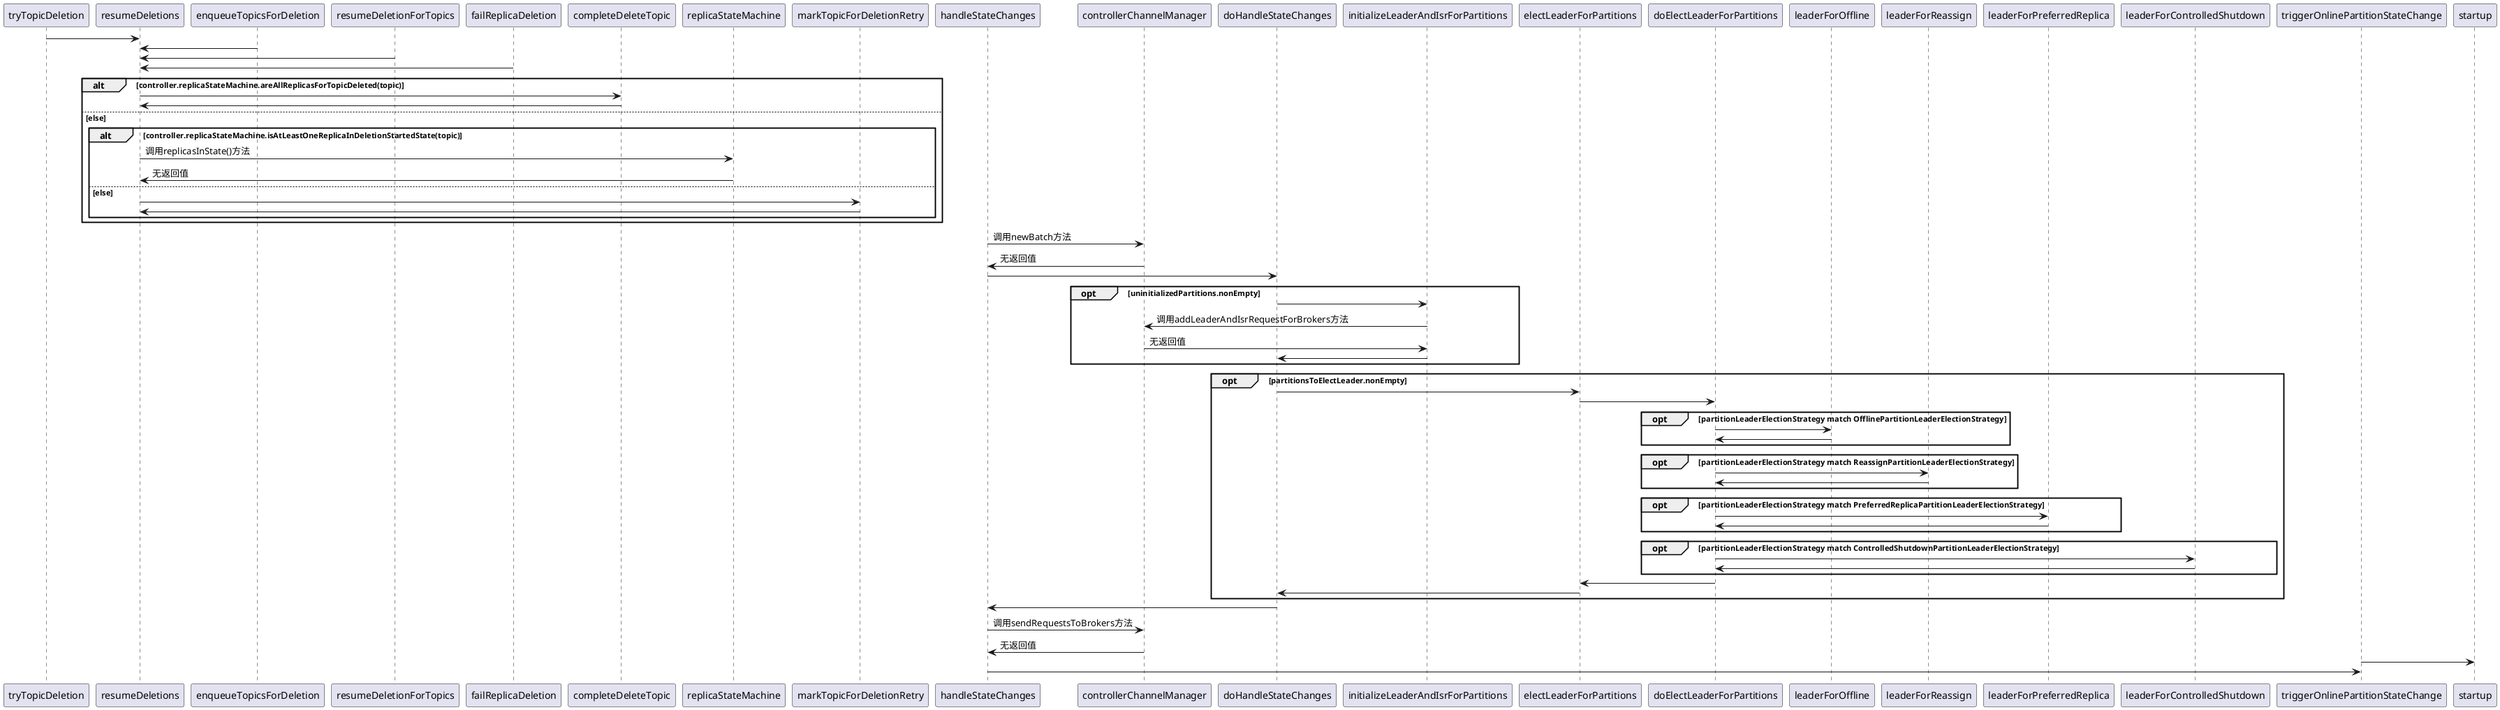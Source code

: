 @startuml
' actor Actor
' autonumber
' startup()-> initializePartitionState(): 调用updateAssignedReplicasForPartition()方法
' initializePartitionState()-> startup():获取partitionReplicaAssignment变量

' startup()-> triggerOnlinePartitionStateChange()
' triggerOnlinePartitionStateChange()-> handleStateChanges() 

' handleStateChanges()-> controllerChannelManager: 调用newBatch()方法
' controllerChannelManager-> handleStateChanges():无返回值

' handleStateChanges()-> doHandleStateChanges()

' doHandleStateChanges()-> initializeLeaderAndIsrForPartitions()
' initializeLeaderAndIsrForPartitions()-> controllerChannelManager: 调用addLeaderAndIsrRequestForBrokers()方法
' controllerChannelManager-> initializeLeaderAndIsrForPartitions(): 无返回值
' initializeLeaderAndIsrForPartitions()-> doHandleStateChanges()

' doHandleStateChanges()-> electLeaderForPartitions()
' electLeaderForPartitions()-> doElectLeaderForPartitions()

' doElectLeaderForPartitions()-> leaderForOffline()
' leaderForOffline()-> doElectLeaderForPartitions()
' doElectLeaderForPartitions()-> leaderForReassign()
' leaderForReassign()-> doElectLeaderForPartitions()
' doElectLeaderForPartitions()-> leaderForPreferredReplica() 
' leaderForPreferredReplica()-> doElectLeaderForPartitions()
' doElectLeaderForPartitions()-> leaderForControlledShutdown()
' leaderForControlledShutdown()-> doElectLeaderForPartitions() 

' doElectLeaderForPartitions()-> electLeaderForPartitions() 
' electLeaderForPartitions()-> doHandleStateChanges()

' dohandleStateChanges()-> HandleStateChanges()

' handleStateChanges()-> controllerChannelManager: 调用sendRequestsToBrokers()方法
' controllerChannelManager-> handleStateChanges():无返回值

' triggerOnlinePartitionStateChange()-> startup()
' handleStateChanges()-> triggerOnlinePartitionStateChange() 
tryTopicDeletion-> resumeDeletions:
enqueueTopicsForDeletion-> resumeDeletions:

resumeDeletionForTopics-> resumeDeletions
failReplicaDeletion-> resumeDeletions 

alt controller.replicaStateMachine.areAllReplicasForTopicDeleted(topic)
resumeDeletions-> completeDeleteTopic
completeDeleteTopic-> resumeDeletions
else else
alt controller.replicaStateMachine.isAtLeastOneReplicaInDeletionStartedState(topic)
resumeDeletions -> replicaStateMachine: 调用replicasInState()方法
replicaStateMachine-> resumeDeletions: 无返回值
else else
resumeDeletions-> markTopicForDeletionRetry
markTopicForDeletionRetry-> resumeDeletions
end
end

handleStateChanges-> controllerChannelManager: 调用newBatch方法
controllerChannelManager-> handleStateChanges:无返回值

handleStateChanges-> doHandleStateChanges

opt uninitializedPartitions.nonEmpty
doHandleStateChanges-> initializeLeaderAndIsrForPartitions
initializeLeaderAndIsrForPartitions-> controllerChannelManager: 调用addLeaderAndIsrRequestForBrokers方法
controllerChannelManager-> initializeLeaderAndIsrForPartitions: 无返回值
initializeLeaderAndIsrForPartitions-> doHandleStateChanges
end

opt partitionsToElectLeader.nonEmpty
doHandleStateChanges-> electLeaderForPartitions
electLeaderForPartitions-> doElectLeaderForPartitions

opt partitionLeaderElectionStrategy match OfflinePartitionLeaderElectionStrategy
doElectLeaderForPartitions-> leaderForOffline
leaderForOffline-> doElectLeaderForPartitions
end
opt partitionLeaderElectionStrategy match ReassignPartitionLeaderElectionStrategy
doElectLeaderForPartitions-> leaderForReassign
leaderForReassign-> doElectLeaderForPartitions
end
opt partitionLeaderElectionStrategy match PreferredReplicaPartitionLeaderElectionStrategy
doElectLeaderForPartitions-> leaderForPreferredReplica 
leaderForPreferredReplica-> doElectLeaderForPartitions
end
opt partitionLeaderElectionStrategy match ControlledShutdownPartitionLeaderElectionStrategy
doElectLeaderForPartitions-> leaderForControlledShutdown
leaderForControlledShutdown-> doElectLeaderForPartitions 
end

doElectLeaderForPartitions-> electLeaderForPartitions 
electLeaderForPartitions-> doHandleStateChanges
end

doHandleStateChanges-> handleStateChanges

handleStateChanges-> controllerChannelManager: 调用sendRequestsToBrokers方法
controllerChannelManager-> handleStateChanges:无返回值

triggerOnlinePartitionStateChange-> startup
handleStateChanges-> triggerOnlinePartitionStateChange 

@enduml